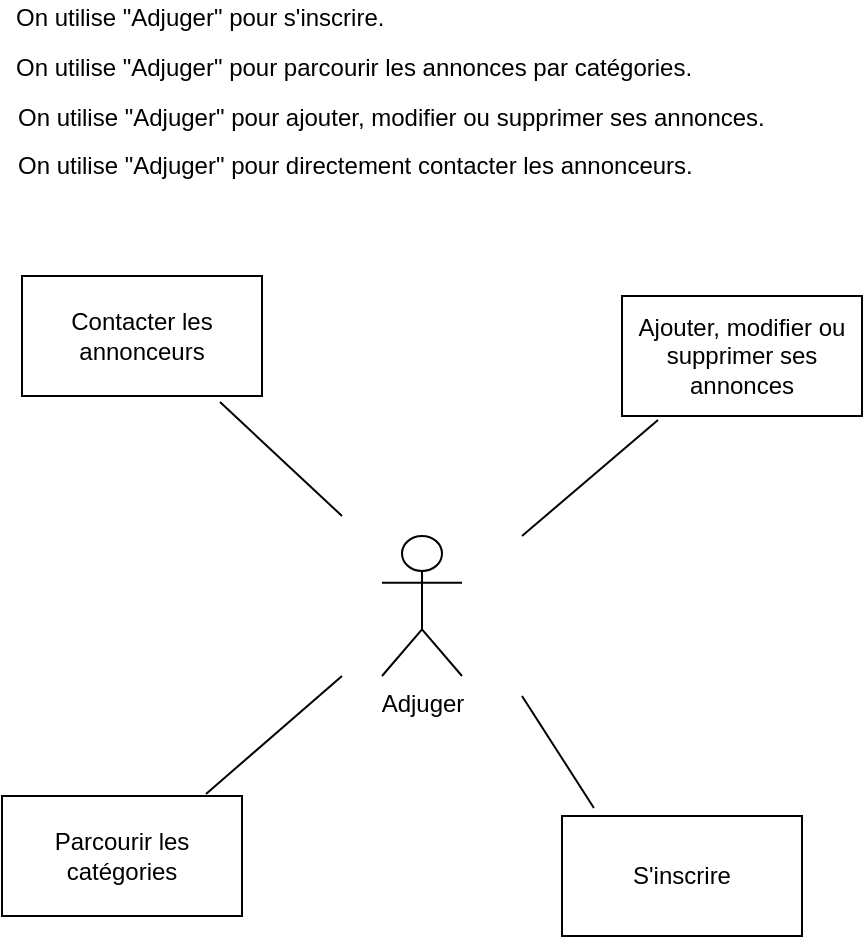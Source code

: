 <mxfile version="14.2.9" type="device"><diagram id="bJmNU--2hyGFAaiD2pXV" name="Page-1"><mxGraphModel dx="1673" dy="995" grid="0" gridSize="10" guides="1" tooltips="1" connect="1" arrows="1" fold="1" page="1" pageScale="1" pageWidth="827" pageHeight="1169" math="0" shadow="0"><root><mxCell id="0"/><mxCell id="1" parent="0"/><mxCell id="It_Pz7CVpYuebFM5wpr2-5" value="Adjuger" style="shape=umlActor;verticalLabelPosition=bottom;verticalAlign=top;html=1;outlineConnect=0;" parent="1" vertex="1"><mxGeometry x="369" y="539" width="40" height="70" as="geometry"/></mxCell><mxCell id="It_Pz7CVpYuebFM5wpr2-8" value="S'inscrire" style="rounded=0;whiteSpace=wrap;html=1;" parent="1" vertex="1"><mxGeometry x="459" y="679" width="120" height="60" as="geometry"/></mxCell><mxCell id="It_Pz7CVpYuebFM5wpr2-9" value="Ajouter, modifier ou supprimer ses annonces" style="rounded=0;whiteSpace=wrap;html=1;" parent="1" vertex="1"><mxGeometry x="489" y="419" width="120" height="60" as="geometry"/></mxCell><mxCell id="It_Pz7CVpYuebFM5wpr2-11" value="Parcourir les catégories" style="rounded=0;whiteSpace=wrap;html=1;" parent="1" vertex="1"><mxGeometry x="179" y="669" width="120" height="60" as="geometry"/></mxCell><mxCell id="It_Pz7CVpYuebFM5wpr2-12" value="Contacter les annonceurs" style="rounded=0;whiteSpace=wrap;html=1;" parent="1" vertex="1"><mxGeometry x="189" y="409" width="120" height="60" as="geometry"/></mxCell><mxCell id="It_Pz7CVpYuebFM5wpr2-13" value="" style="endArrow=none;html=1;exitX=0.825;exitY=1.05;exitDx=0;exitDy=0;exitPerimeter=0;" parent="1" source="It_Pz7CVpYuebFM5wpr2-12" edge="1"><mxGeometry width="50" height="50" relative="1" as="geometry"><mxPoint x="409" y="589" as="sourcePoint"/><mxPoint x="349" y="529" as="targetPoint"/></mxGeometry></mxCell><mxCell id="It_Pz7CVpYuebFM5wpr2-14" value="" style="endArrow=none;html=1;entryX=0.15;entryY=1.033;entryDx=0;entryDy=0;entryPerimeter=0;" parent="1" target="It_Pz7CVpYuebFM5wpr2-9" edge="1"><mxGeometry width="50" height="50" relative="1" as="geometry"><mxPoint x="439" y="539" as="sourcePoint"/><mxPoint x="459" y="539" as="targetPoint"/></mxGeometry></mxCell><mxCell id="It_Pz7CVpYuebFM5wpr2-15" value="" style="endArrow=none;html=1;entryX=0.133;entryY=-0.067;entryDx=0;entryDy=0;entryPerimeter=0;" parent="1" target="It_Pz7CVpYuebFM5wpr2-8" edge="1"><mxGeometry width="50" height="50" relative="1" as="geometry"><mxPoint x="439" y="619" as="sourcePoint"/><mxPoint x="459" y="539" as="targetPoint"/></mxGeometry></mxCell><mxCell id="It_Pz7CVpYuebFM5wpr2-16" value="" style="endArrow=none;html=1;exitX=0.85;exitY=-0.017;exitDx=0;exitDy=0;exitPerimeter=0;" parent="1" source="It_Pz7CVpYuebFM5wpr2-11" edge="1"><mxGeometry width="50" height="50" relative="1" as="geometry"><mxPoint x="409" y="589" as="sourcePoint"/><mxPoint x="349" y="609" as="targetPoint"/></mxGeometry></mxCell><mxCell id="It_Pz7CVpYuebFM5wpr2-19" value="On utilise &quot;Adjuger&quot; pour parcourir les annonces par catégories." style="text;html=1;align=left;verticalAlign=middle;resizable=0;points=[];autosize=1;" parent="1" vertex="1"><mxGeometry x="184" y="296" width="348" height="18" as="geometry"/></mxCell><mxCell id="It_Pz7CVpYuebFM5wpr2-20" value="On utilise &quot;Adjuger&quot; pour directement contacter les annonceurs." style="text;html=1;align=left;verticalAlign=middle;resizable=0;points=[];autosize=1;" parent="1" vertex="1"><mxGeometry x="185" y="345" width="347" height="18" as="geometry"/></mxCell><mxCell id="It_Pz7CVpYuebFM5wpr2-21" value="On utilise &quot;Adjuger&quot; pour s'inscrire." style="text;html=1;align=left;verticalAlign=middle;resizable=0;points=[];autosize=1;" parent="1" vertex="1"><mxGeometry x="184" y="271" width="194" height="18" as="geometry"/></mxCell><mxCell id="It_Pz7CVpYuebFM5wpr2-22" value="On utilise &quot;Adjuger&quot; pour ajouter, modifier ou supprimer ses annonces." style="text;html=1;align=left;verticalAlign=middle;resizable=0;points=[];autosize=1;" parent="1" vertex="1"><mxGeometry x="185" y="321" width="383" height="18" as="geometry"/></mxCell></root></mxGraphModel></diagram></mxfile>